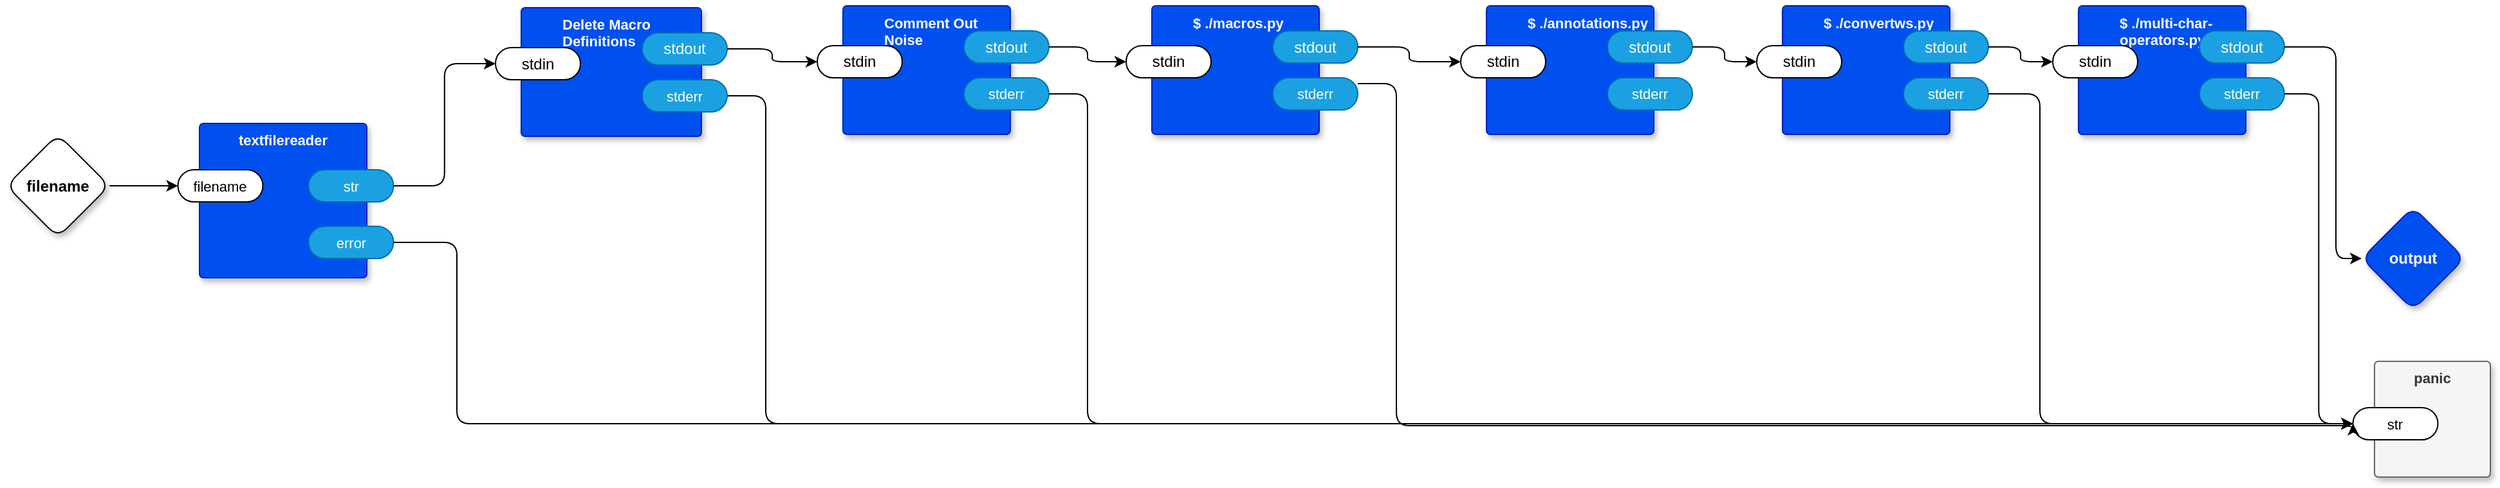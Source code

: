 <mxfile version="21.6.8" type="device" pages="4">
  <diagram id="JKiRzwpIw3zraFINHBog" name="main">
    <mxGraphModel dx="865" dy="561" grid="1" gridSize="10" guides="1" tooltips="1" connect="1" arrows="1" fold="1" page="1" pageScale="1" pageWidth="1100" pageHeight="850" math="0" shadow="0">
      <root>
        <mxCell id="0" />
        <mxCell id="1" parent="0" />
        <mxCell id="ABaYTsJAZbEAvV7Ggp3z-5" style="edgeStyle=orthogonalEdgeStyle;shape=connector;rounded=1;orthogonalLoop=1;jettySize=auto;html=1;entryX=0;entryY=0.5;entryDx=0;entryDy=0;entryPerimeter=0;labelBackgroundColor=default;strokeColor=default;fontFamily=Helvetica;fontSize=11;fontColor=default;endArrow=classic;" parent="1" source="hQF7NtFrzelggQrZhbvW-3" target="Gul_pPn51YBXzF6UtTv0-2" edge="1">
          <mxGeometry relative="1" as="geometry" />
        </mxCell>
        <mxCell id="hQF7NtFrzelggQrZhbvW-3" value="filename" style="rhombus;whiteSpace=wrap;html=1;rounded=1;fontStyle=1;glass=0;sketch=0;fontSize=12;points=[[0,0.5,0,0,0],[0.5,0,0,0,0],[0.5,1,0,0,0],[1,0.5,0,0,0]];shadow=1;" parent="1" vertex="1">
          <mxGeometry x="40" y="183.5" width="80" height="80" as="geometry" />
        </mxCell>
        <mxCell id="hQF7NtFrzelggQrZhbvW-4" value="output" style="rhombus;whiteSpace=wrap;html=1;rounded=1;fillColor=#0050ef;fontColor=#ffffff;strokeColor=#001DBC;fontStyle=1;glass=0;sketch=0;fontSize=12;points=[[0,0.5,0,0,0],[0.5,0,0,0,0],[0.5,1,0,0,0],[1,0.5,0,0,0]];shadow=1;" parent="1" vertex="1">
          <mxGeometry x="1870" y="240" width="80" height="80" as="geometry" />
        </mxCell>
        <mxCell id="Gul_pPn51YBXzF6UtTv0-1" value="textfilereader" style="rounded=1;whiteSpace=wrap;html=1;sketch=0;container=1;recursiveResize=0;verticalAlign=top;arcSize=6;fontStyle=1;autosize=0;points=[];absoluteArcSize=1;shadow=1;strokeColor=#001DBC;fillColor=#0050ef;fontColor=#ffffff;fontFamily=Helvetica;fontSize=11;" parent="1" vertex="1">
          <mxGeometry x="190" y="175" width="130" height="120" as="geometry">
            <mxRectangle x="-98" y="-1230" width="99" height="26" as="alternateBounds" />
          </mxGeometry>
        </mxCell>
        <mxCell id="Gul_pPn51YBXzF6UtTv0-2" value="filename" style="rounded=1;whiteSpace=wrap;html=1;sketch=0;points=[[0,0.5,0,0,0],[1,0.5,0,0,0]];arcSize=50;fontFamily=Helvetica;fontSize=11;fontColor=default;" parent="Gul_pPn51YBXzF6UtTv0-1" vertex="1">
          <mxGeometry x="-16.75" y="36" width="66" height="25" as="geometry" />
        </mxCell>
        <mxCell id="Gul_pPn51YBXzF6UtTv0-3" value="str" style="rounded=1;whiteSpace=wrap;html=1;sketch=0;points=[[0,0.5,0,0,0],[1,0.5,0,0,0]];fillColor=#1ba1e2;fontColor=#ffffff;strokeColor=#006EAF;arcSize=50;fontFamily=Helvetica;fontSize=11;" parent="Gul_pPn51YBXzF6UtTv0-1" vertex="1">
          <mxGeometry x="84.75" y="36" width="66" height="25" as="geometry" />
        </mxCell>
        <mxCell id="Gul_pPn51YBXzF6UtTv0-4" value="error" style="rounded=1;whiteSpace=wrap;html=1;sketch=0;points=[[0,0.5,0,0,0],[1,0.5,0,0,0]];fillColor=#1ba1e2;fontColor=#ffffff;strokeColor=#006EAF;arcSize=50;fontFamily=Helvetica;fontSize=11;" parent="Gul_pPn51YBXzF6UtTv0-1" vertex="1">
          <mxGeometry x="84.75" y="80" width="66" height="25" as="geometry" />
        </mxCell>
        <mxCell id="ABaYTsJAZbEAvV7Ggp3z-1" value="panic" style="rounded=1;whiteSpace=wrap;html=1;sketch=0;container=1;recursiveResize=0;verticalAlign=top;arcSize=6;fontStyle=1;autosize=0;points=[];absoluteArcSize=1;shadow=1;strokeColor=#666666;fillColor=#f5f5f5;fontFamily=Helvetica;fontSize=11;fontColor=#333333;" parent="1" vertex="1">
          <mxGeometry x="1880" y="360" width="90" height="90" as="geometry">
            <mxRectangle x="-98" y="-1230" width="99" height="26" as="alternateBounds" />
          </mxGeometry>
        </mxCell>
        <mxCell id="ABaYTsJAZbEAvV7Ggp3z-2" value="str" style="rounded=1;whiteSpace=wrap;html=1;sketch=0;points=[[0,0.5,0,0,0],[1,0.5,0,0,0]];arcSize=50;fontFamily=Helvetica;fontSize=11;fontColor=default;" parent="ABaYTsJAZbEAvV7Ggp3z-1" vertex="1">
          <mxGeometry x="-16.75" y="36" width="66" height="25" as="geometry" />
        </mxCell>
        <mxCell id="ABaYTsJAZbEAvV7Ggp3z-3" style="edgeStyle=orthogonalEdgeStyle;rounded=1;orthogonalLoop=1;jettySize=auto;html=1;entryX=0;entryY=0.5;entryDx=0;entryDy=0;entryPerimeter=0;" parent="1" source="Gul_pPn51YBXzF6UtTv0-4" target="ABaYTsJAZbEAvV7Ggp3z-2" edge="1">
          <mxGeometry relative="1" as="geometry">
            <Array as="points">
              <mxPoint x="390" y="268" />
              <mxPoint x="390" y="409" />
            </Array>
          </mxGeometry>
        </mxCell>
        <mxCell id="ABaYTsJAZbEAvV7Ggp3z-9" style="edgeStyle=orthogonalEdgeStyle;shape=connector;rounded=1;orthogonalLoop=1;jettySize=auto;html=1;exitX=1;exitY=0.5;exitDx=0;exitDy=0;exitPerimeter=0;entryX=0;entryY=0.5;entryDx=0;entryDy=0;entryPerimeter=0;labelBackgroundColor=default;strokeColor=default;fontFamily=Helvetica;fontSize=11;fontColor=default;endArrow=classic;" parent="1" source="Gul_pPn51YBXzF6UtTv0-3" target="ABaYTsJAZbEAvV7Ggp3z-7" edge="1">
          <mxGeometry relative="1" as="geometry" />
        </mxCell>
        <mxCell id="u3qNOz0JLrBABmF60pup-2" style="edgeStyle=orthogonalEdgeStyle;shape=connector;rounded=1;orthogonalLoop=1;jettySize=auto;html=1;exitX=1;exitY=0.5;exitDx=0;exitDy=0;exitPerimeter=0;entryX=0;entryY=0.5;entryDx=0;entryDy=0;entryPerimeter=0;labelBackgroundColor=default;strokeColor=default;fontFamily=Helvetica;fontSize=11;fontColor=default;endArrow=classic;" parent="1" source="u3qNOz0JLrBABmF60pup-1" target="ABaYTsJAZbEAvV7Ggp3z-2" edge="1">
          <mxGeometry relative="1" as="geometry">
            <Array as="points">
              <mxPoint x="630" y="154" />
              <mxPoint x="630" y="409" />
            </Array>
          </mxGeometry>
        </mxCell>
        <mxCell id="u3qNOz0JLrBABmF60pup-3" value="&lt;div&gt;Delete Macro Definitions&lt;/div&gt;" style="rounded=1;sketch=0;container=1;recursiveResize=0;verticalAlign=top;arcSize=6;fontStyle=1;autosize=0;points=[];absoluteArcSize=1;shadow=1;strokeColor=#001DBC;fillColor=#0050ef;fontColor=#ffffff;fontFamily=Helvetica;fontSize=11;html=1;whiteSpace=wrap;align=left;spacingLeft=30;" parent="1" vertex="1">
          <mxGeometry x="440" y="85" width="140" height="100" as="geometry">
            <mxRectangle x="-98" y="-1230" width="99" height="26" as="alternateBounds" />
          </mxGeometry>
        </mxCell>
        <mxCell id="ABaYTsJAZbEAvV7Ggp3z-7" value="stdin" style="rounded=1;whiteSpace=wrap;html=1;sketch=0;points=[[0,0.5,0,0,0],[1,0.5,0,0,0]];arcSize=50;" parent="u3qNOz0JLrBABmF60pup-3" vertex="1">
          <mxGeometry x="-20" y="31" width="66" height="25" as="geometry" />
        </mxCell>
        <mxCell id="u3qNOz0JLrBABmF60pup-1" value="stderr" style="rounded=1;whiteSpace=wrap;html=1;sketch=0;points=[[0,0.5,0,0,0],[1,0.5,0,0,0]];fillColor=#1ba1e2;fontColor=#ffffff;strokeColor=#006EAF;arcSize=50;fontFamily=Helvetica;fontSize=11;" parent="u3qNOz0JLrBABmF60pup-3" vertex="1">
          <mxGeometry x="94" y="56" width="66" height="25" as="geometry" />
        </mxCell>
        <mxCell id="ABaYTsJAZbEAvV7Ggp3z-8" value="stdout" style="rounded=1;whiteSpace=wrap;html=1;sketch=0;points=[[0,0.5,0,0,0],[1,0.5,0,0,0]];fillColor=#1ba1e2;fontColor=#ffffff;strokeColor=#006EAF;arcSize=50;" parent="u3qNOz0JLrBABmF60pup-3" vertex="1">
          <mxGeometry x="94" y="19.5" width="66" height="25" as="geometry" />
        </mxCell>
        <mxCell id="VCpuPJWFejrrbG-7jdkY-1" value="&lt;div&gt;Comment Out Noise&lt;/div&gt;" style="rounded=1;sketch=0;container=1;recursiveResize=0;verticalAlign=top;arcSize=6;fontStyle=1;autosize=0;points=[];absoluteArcSize=1;shadow=1;strokeColor=#001DBC;fillColor=#0050ef;fontColor=#ffffff;fontFamily=Helvetica;fontSize=11;html=1;whiteSpace=wrap;align=left;spacingLeft=30;" vertex="1" parent="1">
          <mxGeometry x="690" y="83.5" width="130" height="100" as="geometry">
            <mxRectangle x="-98" y="-1230" width="99" height="26" as="alternateBounds" />
          </mxGeometry>
        </mxCell>
        <mxCell id="VCpuPJWFejrrbG-7jdkY-2" value="stdin" style="rounded=1;whiteSpace=wrap;html=1;sketch=0;points=[[0,0.5,0,0,0],[1,0.5,0,0,0]];arcSize=50;" vertex="1" parent="VCpuPJWFejrrbG-7jdkY-1">
          <mxGeometry x="-20" y="31" width="66" height="25" as="geometry" />
        </mxCell>
        <mxCell id="VCpuPJWFejrrbG-7jdkY-3" value="stderr" style="rounded=1;whiteSpace=wrap;html=1;sketch=0;points=[[0,0.5,0,0,0],[1,0.5,0,0,0]];fillColor=#1ba1e2;fontColor=#ffffff;strokeColor=#006EAF;arcSize=50;fontFamily=Helvetica;fontSize=11;" vertex="1" parent="VCpuPJWFejrrbG-7jdkY-1">
          <mxGeometry x="94" y="56" width="66" height="25" as="geometry" />
        </mxCell>
        <mxCell id="VCpuPJWFejrrbG-7jdkY-4" value="stdout" style="rounded=1;whiteSpace=wrap;html=1;sketch=0;points=[[0,0.5,0,0,0],[1,0.5,0,0,0]];fillColor=#1ba1e2;fontColor=#ffffff;strokeColor=#006EAF;arcSize=50;" vertex="1" parent="VCpuPJWFejrrbG-7jdkY-1">
          <mxGeometry x="94" y="19.5" width="66" height="25" as="geometry" />
        </mxCell>
        <mxCell id="VCpuPJWFejrrbG-7jdkY-5" style="edgeStyle=orthogonalEdgeStyle;shape=connector;rounded=1;orthogonalLoop=1;jettySize=auto;html=1;exitX=1;exitY=0.5;exitDx=0;exitDy=0;exitPerimeter=0;entryX=0;entryY=0.5;entryDx=0;entryDy=0;entryPerimeter=0;labelBackgroundColor=default;strokeColor=default;fontFamily=Helvetica;fontSize=11;fontColor=default;endArrow=classic;" edge="1" parent="1" source="ABaYTsJAZbEAvV7Ggp3z-8" target="VCpuPJWFejrrbG-7jdkY-2">
          <mxGeometry relative="1" as="geometry" />
        </mxCell>
        <mxCell id="VCpuPJWFejrrbG-7jdkY-7" style="edgeStyle=orthogonalEdgeStyle;shape=connector;rounded=1;orthogonalLoop=1;jettySize=auto;html=1;exitX=1;exitY=0.5;exitDx=0;exitDy=0;exitPerimeter=0;entryX=0;entryY=0.5;entryDx=0;entryDy=0;entryPerimeter=0;labelBackgroundColor=default;strokeColor=default;fontFamily=Helvetica;fontSize=11;fontColor=default;endArrow=classic;" edge="1" parent="1" source="VCpuPJWFejrrbG-7jdkY-3" target="ABaYTsJAZbEAvV7Ggp3z-2">
          <mxGeometry relative="1" as="geometry">
            <Array as="points">
              <mxPoint x="880" y="152" />
              <mxPoint x="880" y="409" />
            </Array>
          </mxGeometry>
        </mxCell>
        <mxCell id="xLX7eQguBZ5Upq3bny0i-1" value="&lt;div&gt;$ ./macros.py&lt;/div&gt;" style="rounded=1;sketch=0;container=1;recursiveResize=0;verticalAlign=top;arcSize=6;fontStyle=1;autosize=0;points=[];absoluteArcSize=1;shadow=1;strokeColor=#001DBC;fillColor=#0050ef;fontColor=#ffffff;fontFamily=Helvetica;fontSize=11;html=1;whiteSpace=wrap;align=left;spacingLeft=30;" vertex="1" parent="1">
          <mxGeometry x="930" y="83.5" width="130" height="100" as="geometry">
            <mxRectangle x="-98" y="-1230" width="99" height="26" as="alternateBounds" />
          </mxGeometry>
        </mxCell>
        <mxCell id="xLX7eQguBZ5Upq3bny0i-2" value="stdin" style="rounded=1;whiteSpace=wrap;html=1;sketch=0;points=[[0,0.5,0,0,0],[1,0.5,0,0,0]];arcSize=50;" vertex="1" parent="xLX7eQguBZ5Upq3bny0i-1">
          <mxGeometry x="-20" y="31" width="66" height="25" as="geometry" />
        </mxCell>
        <mxCell id="xLX7eQguBZ5Upq3bny0i-3" value="stderr" style="rounded=1;whiteSpace=wrap;html=1;sketch=0;points=[[0,0.5,0,0,0],[1,0.5,0,0,0]];fillColor=#1ba1e2;fontColor=#ffffff;strokeColor=#006EAF;arcSize=50;fontFamily=Helvetica;fontSize=11;" vertex="1" parent="xLX7eQguBZ5Upq3bny0i-1">
          <mxGeometry x="94" y="56" width="66" height="25" as="geometry" />
        </mxCell>
        <mxCell id="xLX7eQguBZ5Upq3bny0i-4" value="stdout" style="rounded=1;whiteSpace=wrap;html=1;sketch=0;points=[[0,0.5,0,0,0],[1,0.5,0,0,0]];fillColor=#1ba1e2;fontColor=#ffffff;strokeColor=#006EAF;arcSize=50;" vertex="1" parent="xLX7eQguBZ5Upq3bny0i-1">
          <mxGeometry x="94" y="19.5" width="66" height="25" as="geometry" />
        </mxCell>
        <mxCell id="xLX7eQguBZ5Upq3bny0i-5" style="edgeStyle=orthogonalEdgeStyle;shape=connector;rounded=1;orthogonalLoop=1;jettySize=auto;html=1;exitX=1;exitY=0.5;exitDx=0;exitDy=0;exitPerimeter=0;labelBackgroundColor=default;strokeColor=default;fontFamily=Helvetica;fontSize=11;fontColor=default;endArrow=classic;" edge="1" parent="1" source="VCpuPJWFejrrbG-7jdkY-4" target="xLX7eQguBZ5Upq3bny0i-2">
          <mxGeometry relative="1" as="geometry" />
        </mxCell>
        <mxCell id="xLX7eQguBZ5Upq3bny0i-6" style="edgeStyle=orthogonalEdgeStyle;shape=connector;rounded=1;orthogonalLoop=1;jettySize=auto;html=1;entryX=0;entryY=0.5;entryDx=0;entryDy=0;entryPerimeter=0;labelBackgroundColor=default;strokeColor=default;fontFamily=Helvetica;fontSize=11;fontColor=default;endArrow=classic;" edge="1" parent="1" source="xLX7eQguBZ5Upq3bny0i-3" target="ABaYTsJAZbEAvV7Ggp3z-2">
          <mxGeometry relative="1" as="geometry">
            <Array as="points">
              <mxPoint x="1120" y="144" />
              <mxPoint x="1120" y="410" />
              <mxPoint x="1863" y="410" />
            </Array>
          </mxGeometry>
        </mxCell>
        <mxCell id="xLX7eQguBZ5Upq3bny0i-8" value="&lt;div&gt;$ ./annotations.py&lt;/div&gt;" style="rounded=1;sketch=0;container=1;recursiveResize=0;verticalAlign=top;arcSize=6;fontStyle=1;autosize=0;points=[];absoluteArcSize=1;shadow=1;strokeColor=#001DBC;fillColor=#0050ef;fontColor=#ffffff;fontFamily=Helvetica;fontSize=11;html=1;whiteSpace=wrap;align=left;spacingLeft=30;" vertex="1" parent="1">
          <mxGeometry x="1190" y="83.5" width="130" height="100" as="geometry">
            <mxRectangle x="-98" y="-1230" width="99" height="26" as="alternateBounds" />
          </mxGeometry>
        </mxCell>
        <mxCell id="xLX7eQguBZ5Upq3bny0i-9" value="stdin" style="rounded=1;whiteSpace=wrap;html=1;sketch=0;points=[[0,0.5,0,0,0],[1,0.5,0,0,0]];arcSize=50;" vertex="1" parent="xLX7eQguBZ5Upq3bny0i-8">
          <mxGeometry x="-20" y="31" width="66" height="25" as="geometry" />
        </mxCell>
        <mxCell id="xLX7eQguBZ5Upq3bny0i-10" value="stderr" style="rounded=1;whiteSpace=wrap;html=1;sketch=0;points=[[0,0.5,0,0,0],[1,0.5,0,0,0]];fillColor=#1ba1e2;fontColor=#ffffff;strokeColor=#006EAF;arcSize=50;fontFamily=Helvetica;fontSize=11;" vertex="1" parent="xLX7eQguBZ5Upq3bny0i-8">
          <mxGeometry x="94" y="56" width="66" height="25" as="geometry" />
        </mxCell>
        <mxCell id="xLX7eQguBZ5Upq3bny0i-11" value="stdout" style="rounded=1;whiteSpace=wrap;html=1;sketch=0;points=[[0,0.5,0,0,0],[1,0.5,0,0,0]];fillColor=#1ba1e2;fontColor=#ffffff;strokeColor=#006EAF;arcSize=50;" vertex="1" parent="xLX7eQguBZ5Upq3bny0i-8">
          <mxGeometry x="94" y="19.5" width="66" height="25" as="geometry" />
        </mxCell>
        <mxCell id="xLX7eQguBZ5Upq3bny0i-12" value="&lt;div&gt;$ ./convertws.py&lt;/div&gt;" style="rounded=1;sketch=0;container=1;recursiveResize=0;verticalAlign=top;arcSize=6;fontStyle=1;autosize=0;points=[];absoluteArcSize=1;shadow=1;strokeColor=#001DBC;fillColor=#0050ef;fontColor=#ffffff;fontFamily=Helvetica;fontSize=11;html=1;whiteSpace=wrap;align=left;spacingLeft=30;" vertex="1" parent="1">
          <mxGeometry x="1420" y="83.5" width="130" height="100" as="geometry">
            <mxRectangle x="-98" y="-1230" width="99" height="26" as="alternateBounds" />
          </mxGeometry>
        </mxCell>
        <mxCell id="xLX7eQguBZ5Upq3bny0i-13" value="stdin" style="rounded=1;whiteSpace=wrap;html=1;sketch=0;points=[[0,0.5,0,0,0],[1,0.5,0,0,0]];arcSize=50;" vertex="1" parent="xLX7eQguBZ5Upq3bny0i-12">
          <mxGeometry x="-20" y="31" width="66" height="25" as="geometry" />
        </mxCell>
        <mxCell id="xLX7eQguBZ5Upq3bny0i-14" value="stderr" style="rounded=1;whiteSpace=wrap;html=1;sketch=0;points=[[0,0.5,0,0,0],[1,0.5,0,0,0]];fillColor=#1ba1e2;fontColor=#ffffff;strokeColor=#006EAF;arcSize=50;fontFamily=Helvetica;fontSize=11;" vertex="1" parent="xLX7eQguBZ5Upq3bny0i-12">
          <mxGeometry x="94" y="56" width="66" height="25" as="geometry" />
        </mxCell>
        <mxCell id="xLX7eQguBZ5Upq3bny0i-15" value="stdout" style="rounded=1;whiteSpace=wrap;html=1;sketch=0;points=[[0,0.5,0,0,0],[1,0.5,0,0,0]];fillColor=#1ba1e2;fontColor=#ffffff;strokeColor=#006EAF;arcSize=50;" vertex="1" parent="xLX7eQguBZ5Upq3bny0i-12">
          <mxGeometry x="94" y="19.5" width="66" height="25" as="geometry" />
        </mxCell>
        <mxCell id="xLX7eQguBZ5Upq3bny0i-16" value="&lt;div&gt;$ ./multi-char-operators.py&lt;/div&gt;" style="rounded=1;sketch=0;container=1;recursiveResize=0;verticalAlign=top;arcSize=6;fontStyle=1;autosize=0;points=[];absoluteArcSize=1;shadow=1;strokeColor=#001DBC;fillColor=#0050ef;fontColor=#ffffff;fontFamily=Helvetica;fontSize=11;html=1;whiteSpace=wrap;align=left;spacingLeft=30;" vertex="1" parent="1">
          <mxGeometry x="1650" y="83.5" width="130" height="100" as="geometry">
            <mxRectangle x="-98" y="-1230" width="99" height="26" as="alternateBounds" />
          </mxGeometry>
        </mxCell>
        <mxCell id="xLX7eQguBZ5Upq3bny0i-17" value="stdin" style="rounded=1;whiteSpace=wrap;html=1;sketch=0;points=[[0,0.5,0,0,0],[1,0.5,0,0,0]];arcSize=50;" vertex="1" parent="xLX7eQguBZ5Upq3bny0i-16">
          <mxGeometry x="-20" y="31" width="66" height="25" as="geometry" />
        </mxCell>
        <mxCell id="xLX7eQguBZ5Upq3bny0i-18" value="stderr" style="rounded=1;whiteSpace=wrap;html=1;sketch=0;points=[[0,0.5,0,0,0],[1,0.5,0,0,0]];fillColor=#1ba1e2;fontColor=#ffffff;strokeColor=#006EAF;arcSize=50;fontFamily=Helvetica;fontSize=11;" vertex="1" parent="xLX7eQguBZ5Upq3bny0i-16">
          <mxGeometry x="94" y="56" width="66" height="25" as="geometry" />
        </mxCell>
        <mxCell id="xLX7eQguBZ5Upq3bny0i-19" value="stdout" style="rounded=1;whiteSpace=wrap;html=1;sketch=0;points=[[0,0.5,0,0,0],[1,0.5,0,0,0]];fillColor=#1ba1e2;fontColor=#ffffff;strokeColor=#006EAF;arcSize=50;" vertex="1" parent="xLX7eQguBZ5Upq3bny0i-16">
          <mxGeometry x="94" y="19.5" width="66" height="25" as="geometry" />
        </mxCell>
        <mxCell id="xLX7eQguBZ5Upq3bny0i-20" style="edgeStyle=orthogonalEdgeStyle;shape=connector;rounded=1;orthogonalLoop=1;jettySize=auto;html=1;exitX=1;exitY=0.5;exitDx=0;exitDy=0;exitPerimeter=0;entryX=0;entryY=0.5;entryDx=0;entryDy=0;entryPerimeter=0;labelBackgroundColor=default;strokeColor=default;fontFamily=Helvetica;fontSize=11;fontColor=default;endArrow=classic;" edge="1" parent="1" source="xLX7eQguBZ5Upq3bny0i-15" target="xLX7eQguBZ5Upq3bny0i-17">
          <mxGeometry relative="1" as="geometry" />
        </mxCell>
        <mxCell id="xLX7eQguBZ5Upq3bny0i-21" style="edgeStyle=orthogonalEdgeStyle;shape=connector;rounded=1;orthogonalLoop=1;jettySize=auto;html=1;exitX=1;exitY=0.5;exitDx=0;exitDy=0;exitPerimeter=0;entryX=0;entryY=0.5;entryDx=0;entryDy=0;entryPerimeter=0;labelBackgroundColor=default;strokeColor=default;fontFamily=Helvetica;fontSize=11;fontColor=default;endArrow=classic;" edge="1" parent="1" source="xLX7eQguBZ5Upq3bny0i-11" target="xLX7eQguBZ5Upq3bny0i-13">
          <mxGeometry relative="1" as="geometry" />
        </mxCell>
        <mxCell id="xLX7eQguBZ5Upq3bny0i-22" style="edgeStyle=orthogonalEdgeStyle;shape=connector;rounded=1;orthogonalLoop=1;jettySize=auto;html=1;exitX=1;exitY=0.5;exitDx=0;exitDy=0;exitPerimeter=0;entryX=0;entryY=0.5;entryDx=0;entryDy=0;entryPerimeter=0;labelBackgroundColor=default;strokeColor=default;fontFamily=Helvetica;fontSize=11;fontColor=default;endArrow=classic;" edge="1" parent="1" source="xLX7eQguBZ5Upq3bny0i-19" target="hQF7NtFrzelggQrZhbvW-4">
          <mxGeometry relative="1" as="geometry">
            <Array as="points">
              <mxPoint x="1850" y="116" />
              <mxPoint x="1850" y="280" />
            </Array>
          </mxGeometry>
        </mxCell>
        <mxCell id="xLX7eQguBZ5Upq3bny0i-23" style="edgeStyle=orthogonalEdgeStyle;shape=connector;rounded=1;orthogonalLoop=1;jettySize=auto;html=1;entryX=0;entryY=0.5;entryDx=0;entryDy=0;entryPerimeter=0;labelBackgroundColor=default;strokeColor=default;fontFamily=Helvetica;fontSize=11;fontColor=default;endArrow=classic;" edge="1" parent="1" source="xLX7eQguBZ5Upq3bny0i-4" target="xLX7eQguBZ5Upq3bny0i-9">
          <mxGeometry relative="1" as="geometry" />
        </mxCell>
        <mxCell id="xLX7eQguBZ5Upq3bny0i-24" style="edgeStyle=orthogonalEdgeStyle;shape=connector;rounded=1;orthogonalLoop=1;jettySize=auto;html=1;exitX=1;exitY=0.5;exitDx=0;exitDy=0;exitPerimeter=0;entryX=0;entryY=0.5;entryDx=0;entryDy=0;entryPerimeter=0;labelBackgroundColor=default;strokeColor=default;fontFamily=Helvetica;fontSize=11;fontColor=default;endArrow=classic;" edge="1" parent="1" source="xLX7eQguBZ5Upq3bny0i-14" target="ABaYTsJAZbEAvV7Ggp3z-2">
          <mxGeometry relative="1" as="geometry">
            <Array as="points">
              <mxPoint x="1620" y="152" />
              <mxPoint x="1620" y="409" />
            </Array>
          </mxGeometry>
        </mxCell>
        <mxCell id="xLX7eQguBZ5Upq3bny0i-26" style="edgeStyle=orthogonalEdgeStyle;shape=connector;rounded=1;orthogonalLoop=1;jettySize=auto;html=1;exitX=1;exitY=0.5;exitDx=0;exitDy=0;exitPerimeter=0;entryX=0;entryY=0.5;entryDx=0;entryDy=0;entryPerimeter=0;labelBackgroundColor=default;strokeColor=default;fontFamily=Helvetica;fontSize=11;fontColor=default;endArrow=classic;" edge="1" parent="1" source="xLX7eQguBZ5Upq3bny0i-18" target="ABaYTsJAZbEAvV7Ggp3z-2">
          <mxGeometry relative="1" as="geometry" />
        </mxCell>
      </root>
    </mxGraphModel>
  </diagram>
  <diagram id="cZZ443bQ9mZaEr_FJnvC" name="textfilereader">
    <mxGraphModel dx="1883" dy="561" grid="1" gridSize="10" guides="1" tooltips="1" connect="1" arrows="1" fold="1" page="1" pageScale="1" pageWidth="1100" pageHeight="850" math="0" shadow="0">
      <root>
        <mxCell id="0" />
        <mxCell id="1" parent="0" />
        <mxCell id="_DwD8Pvb7u_NGquOlMRM-1" value="Read Text From FD" style="rounded=1;whiteSpace=wrap;html=1;sketch=0;container=1;recursiveResize=0;verticalAlign=top;arcSize=6;fontStyle=1;autosize=0;points=[];absoluteArcSize=1;shadow=1;strokeColor=#001DBC;fillColor=#0050ef;fontColor=#ffffff;fontFamily=Helvetica;fontSize=11;" parent="1" vertex="1">
          <mxGeometry x="370" y="153" width="130" height="117" as="geometry">
            <mxRectangle x="-98" y="-1230" width="99" height="26" as="alternateBounds" />
          </mxGeometry>
        </mxCell>
        <mxCell id="_DwD8Pvb7u_NGquOlMRM-2" value="fd" style="rounded=1;whiteSpace=wrap;html=1;sketch=0;points=[[0,0.5,0,0,0],[1,0.5,0,0,0]];arcSize=50;fontFamily=Helvetica;fontSize=11;fontColor=default;" parent="_DwD8Pvb7u_NGquOlMRM-1" vertex="1">
          <mxGeometry x="-16.75" y="36" width="66" height="25" as="geometry" />
        </mxCell>
        <mxCell id="_DwD8Pvb7u_NGquOlMRM-3" value="str" style="rounded=1;whiteSpace=wrap;html=1;sketch=0;points=[[0,0.5,0,0,0],[1,0.5,0,0,0]];fillColor=#1ba1e2;fontColor=#ffffff;strokeColor=#006EAF;arcSize=50;fontFamily=Helvetica;fontSize=11;" parent="_DwD8Pvb7u_NGquOlMRM-1" vertex="1">
          <mxGeometry x="84.75" y="36" width="66" height="25" as="geometry" />
        </mxCell>
        <mxCell id="Uk9tNtOir4AJttoB1tT3-3" value="error" style="rounded=1;whiteSpace=wrap;html=1;sketch=0;points=[[0,0.5,0,0,0],[1,0.5,0,0,0]];fillColor=#1ba1e2;fontColor=#ffffff;strokeColor=#006EAF;arcSize=50;fontFamily=Helvetica;fontSize=11;" parent="_DwD8Pvb7u_NGquOlMRM-1" vertex="1">
          <mxGeometry x="84.75" y="77" width="66" height="25" as="geometry" />
        </mxCell>
        <mxCell id="Q7mnjypjolfxHuQ4Fn7u-5" style="edgeStyle=orthogonalEdgeStyle;shape=connector;rounded=1;orthogonalLoop=1;jettySize=auto;html=1;entryX=0;entryY=0.5;entryDx=0;entryDy=0;entryPerimeter=0;labelBackgroundColor=default;strokeColor=default;fontFamily=Helvetica;fontSize=11;fontColor=default;endArrow=classic;" parent="1" source="_DwD8Pvb7u_NGquOlMRM-4" target="Q7mnjypjolfxHuQ4Fn7u-2" edge="1">
          <mxGeometry relative="1" as="geometry" />
        </mxCell>
        <mxCell id="_DwD8Pvb7u_NGquOlMRM-4" value="filename" style="rhombus;whiteSpace=wrap;html=1;rounded=1;fontStyle=1;glass=0;sketch=0;fontSize=12;points=[[0,0.5,0,0,0],[0.5,0,0,0,0],[0.5,1,0,0,0],[1,0.5,0,0,0]];shadow=1;fontFamily=Helvetica;fontColor=default;" parent="1" vertex="1">
          <mxGeometry x="-10" y="161.5" width="80" height="80" as="geometry" />
        </mxCell>
        <mxCell id="_DwD8Pvb7u_NGquOlMRM-5" value="str" style="rhombus;whiteSpace=wrap;html=1;rounded=1;fillColor=#0050ef;fontColor=#ffffff;strokeColor=#001DBC;fontStyle=1;glass=0;sketch=0;fontSize=12;points=[[0,0.5,0,0,0],[0.5,0,0,0,0],[0.5,1,0,0,0],[1,0.5,0,0,0]];shadow=1;fontFamily=Helvetica;" parent="1" vertex="1">
          <mxGeometry x="600" y="161.5" width="80" height="80" as="geometry" />
        </mxCell>
        <mxCell id="Uk9tNtOir4AJttoB1tT3-2" style="edgeStyle=orthogonalEdgeStyle;shape=connector;rounded=1;orthogonalLoop=1;jettySize=auto;html=1;exitX=1;exitY=0.5;exitDx=0;exitDy=0;exitPerimeter=0;labelBackgroundColor=default;strokeColor=default;fontFamily=Helvetica;fontSize=11;fontColor=default;endArrow=classic;" parent="1" source="_DwD8Pvb7u_NGquOlMRM-3" target="_DwD8Pvb7u_NGquOlMRM-5" edge="1">
          <mxGeometry relative="1" as="geometry" />
        </mxCell>
        <mxCell id="Uk9tNtOir4AJttoB1tT3-9" style="edgeStyle=orthogonalEdgeStyle;shape=connector;rounded=1;orthogonalLoop=1;jettySize=auto;html=1;exitX=1;exitY=0.5;exitDx=0;exitDy=0;exitPerimeter=0;entryX=0;entryY=0.5;entryDx=0;entryDy=0;entryPerimeter=0;labelBackgroundColor=default;strokeColor=default;fontFamily=Helvetica;fontSize=11;fontColor=default;endArrow=classic;" parent="1" source="Uk9tNtOir4AJttoB1tT3-3" target="fgkWMLVJ6PQbi83lySrl-1" edge="1">
          <mxGeometry relative="1" as="geometry">
            <mxPoint x="463.25" y="368.5" as="targetPoint" />
          </mxGeometry>
        </mxCell>
        <mxCell id="fgkWMLVJ6PQbi83lySrl-1" value="error" style="rhombus;whiteSpace=wrap;html=1;rounded=1;fillColor=#0050ef;fontColor=#ffffff;strokeColor=#001DBC;fontStyle=1;glass=0;sketch=0;fontSize=12;points=[[0,0.5,0,0,0],[0.5,0,0,0,0],[0.5,1,0,0,0],[1,0.5,0,0,0]];shadow=1;fontFamily=Helvetica;" parent="1" vertex="1">
          <mxGeometry x="600" y="280" width="80" height="80" as="geometry" />
        </mxCell>
        <mxCell id="Q7mnjypjolfxHuQ4Fn7u-1" value="Open Text File" style="rounded=1;whiteSpace=wrap;html=1;sketch=0;container=1;recursiveResize=0;verticalAlign=top;arcSize=6;fontStyle=1;autosize=0;points=[];absoluteArcSize=1;shadow=1;strokeColor=#001DBC;fillColor=#0050ef;fontColor=#ffffff;fontFamily=Helvetica;fontSize=11;" parent="1" vertex="1">
          <mxGeometry x="150" y="153" width="130" height="117" as="geometry">
            <mxRectangle x="-98" y="-1230" width="99" height="26" as="alternateBounds" />
          </mxGeometry>
        </mxCell>
        <mxCell id="Q7mnjypjolfxHuQ4Fn7u-2" value="filename" style="rounded=1;whiteSpace=wrap;html=1;sketch=0;points=[[0,0.5,0,0,0],[1,0.5,0,0,0]];arcSize=50;fontFamily=Helvetica;fontSize=11;fontColor=default;" parent="Q7mnjypjolfxHuQ4Fn7u-1" vertex="1">
          <mxGeometry x="-16.75" y="36" width="66" height="25" as="geometry" />
        </mxCell>
        <mxCell id="Q7mnjypjolfxHuQ4Fn7u-3" value="fd" style="rounded=1;whiteSpace=wrap;html=1;sketch=0;points=[[0,0.5,0,0,0],[1,0.5,0,0,0]];fillColor=#1ba1e2;fontColor=#ffffff;strokeColor=#006EAF;arcSize=50;fontFamily=Helvetica;fontSize=11;" parent="Q7mnjypjolfxHuQ4Fn7u-1" vertex="1">
          <mxGeometry x="84.75" y="36" width="66" height="25" as="geometry" />
        </mxCell>
        <mxCell id="Q7mnjypjolfxHuQ4Fn7u-4" value="error" style="rounded=1;whiteSpace=wrap;html=1;sketch=0;points=[[0,0.5,0,0,0],[1,0.5,0,0,0]];fillColor=#1ba1e2;fontColor=#ffffff;strokeColor=#006EAF;arcSize=50;fontFamily=Helvetica;fontSize=11;" parent="Q7mnjypjolfxHuQ4Fn7u-1" vertex="1">
          <mxGeometry x="84.75" y="77" width="66" height="25" as="geometry" />
        </mxCell>
        <mxCell id="Q7mnjypjolfxHuQ4Fn7u-6" style="edgeStyle=orthogonalEdgeStyle;shape=connector;rounded=1;orthogonalLoop=1;jettySize=auto;html=1;exitX=1;exitY=0.5;exitDx=0;exitDy=0;exitPerimeter=0;entryX=0;entryY=0.5;entryDx=0;entryDy=0;entryPerimeter=0;labelBackgroundColor=default;strokeColor=default;fontFamily=Helvetica;fontSize=11;fontColor=default;endArrow=classic;" parent="1" source="Q7mnjypjolfxHuQ4Fn7u-3" target="_DwD8Pvb7u_NGquOlMRM-2" edge="1">
          <mxGeometry relative="1" as="geometry" />
        </mxCell>
        <mxCell id="Q7mnjypjolfxHuQ4Fn7u-7" style="edgeStyle=orthogonalEdgeStyle;shape=connector;rounded=1;orthogonalLoop=1;jettySize=auto;html=1;exitX=1;exitY=0.5;exitDx=0;exitDy=0;exitPerimeter=0;entryX=0;entryY=0.5;entryDx=0;entryDy=0;entryPerimeter=0;labelBackgroundColor=default;strokeColor=default;fontFamily=Helvetica;fontSize=11;fontColor=default;endArrow=classic;" parent="1" source="Q7mnjypjolfxHuQ4Fn7u-4" target="fgkWMLVJ6PQbi83lySrl-1" edge="1">
          <mxGeometry relative="1" as="geometry">
            <Array as="points">
              <mxPoint x="340" y="243" />
              <mxPoint x="340" y="320" />
            </Array>
          </mxGeometry>
        </mxCell>
      </root>
    </mxGraphModel>
  </diagram>
  <diagram id="7DNM-eP9j6PZDW1tLhZQ" name="Delete Macro Definitions">
    <mxGraphModel dx="783" dy="561" grid="1" gridSize="10" guides="1" tooltips="1" connect="1" arrows="1" fold="1" page="1" pageScale="1" pageWidth="1100" pageHeight="850" math="0" shadow="0">
      <root>
        <mxCell id="0" />
        <mxCell id="1" parent="0" />
        <mxCell id="I6REY8XgrfC1Dy5Ot6Xa-1" value="&lt;div&gt;$ sed -E&lt;/div&gt;&lt;div&gt;&amp;nbsp; &amp;nbsp; -e &#39;/FIFO +\:\:/d&#39;&lt;/div&gt;&lt;div&gt;&amp;nbsp; &amp;nbsp; -e &#39;/fifo_push +\:\:/d&#39;&lt;/div&gt;&lt;div&gt;&amp;nbsp; &amp;nbsp; -e &#39;/fifo_pop +\:\:/d&#39;&lt;/div&gt;&lt;div&gt;&amp;nbsp; &amp;nbsp; -e &#39;/ENTER +\:\:/d&#39;&lt;/div&gt;&lt;div&gt;&amp;nbsp; &amp;nbsp; -e &#39;/EXIT +\:\:/d&#39;&lt;/div&gt;&lt;div&gt;&lt;br&gt;&lt;/div&gt;" style="rounded=1;sketch=0;container=1;recursiveResize=0;verticalAlign=top;arcSize=6;fontStyle=1;autosize=0;points=[];absoluteArcSize=1;shadow=1;strokeColor=#001DBC;fillColor=#0050ef;fontColor=#ffffff;fontFamily=Helvetica;fontSize=11;html=1;whiteSpace=wrap;align=left;spacingLeft=30;" vertex="1" parent="1">
          <mxGeometry x="200" y="120" width="210" height="100" as="geometry">
            <mxRectangle x="-98" y="-1230" width="99" height="26" as="alternateBounds" />
          </mxGeometry>
        </mxCell>
        <mxCell id="I6REY8XgrfC1Dy5Ot6Xa-2" value="stdin" style="rounded=1;whiteSpace=wrap;html=1;sketch=0;points=[[0,0.5,0,0,0],[1,0.5,0,0,0]];arcSize=50;" vertex="1" parent="I6REY8XgrfC1Dy5Ot6Xa-1">
          <mxGeometry x="-20" y="31" width="66" height="25" as="geometry" />
        </mxCell>
        <mxCell id="I6REY8XgrfC1Dy5Ot6Xa-3" value="stderr" style="rounded=1;whiteSpace=wrap;html=1;sketch=0;points=[[0,0.5,0,0,0],[1,0.5,0,0,0]];fillColor=#1ba1e2;fontColor=#ffffff;strokeColor=#006EAF;arcSize=50;fontFamily=Helvetica;fontSize=11;" vertex="1" parent="I6REY8XgrfC1Dy5Ot6Xa-1">
          <mxGeometry x="160" y="56" width="66" height="25" as="geometry" />
        </mxCell>
        <mxCell id="I6REY8XgrfC1Dy5Ot6Xa-4" value="stdout" style="rounded=1;whiteSpace=wrap;html=1;sketch=0;points=[[0,0.5,0,0,0],[1,0.5,0,0,0]];fillColor=#1ba1e2;fontColor=#ffffff;strokeColor=#006EAF;arcSize=50;" vertex="1" parent="I6REY8XgrfC1Dy5Ot6Xa-1">
          <mxGeometry x="160" y="20" width="66" height="25" as="geometry" />
        </mxCell>
        <mxCell id="I6REY8XgrfC1Dy5Ot6Xa-8" style="edgeStyle=orthogonalEdgeStyle;rounded=1;orthogonalLoop=1;jettySize=auto;html=1;entryX=0;entryY=0.5;entryDx=0;entryDy=0;entryPerimeter=0;" edge="1" parent="1" source="I6REY8XgrfC1Dy5Ot6Xa-5" target="I6REY8XgrfC1Dy5Ot6Xa-2">
          <mxGeometry relative="1" as="geometry" />
        </mxCell>
        <mxCell id="I6REY8XgrfC1Dy5Ot6Xa-5" value="stdin" style="rhombus;whiteSpace=wrap;html=1;rounded=1;fontStyle=1;glass=0;sketch=0;fontSize=12;points=[[0,0.5,0,0,0],[0.5,0,0,0,0],[0.5,1,0,0,0],[1,0.5,0,0,0]];shadow=1;" vertex="1" parent="1">
          <mxGeometry x="40" y="130" width="80" height="80" as="geometry" />
        </mxCell>
        <mxCell id="I6REY8XgrfC1Dy5Ot6Xa-6" value="stdout" style="rhombus;whiteSpace=wrap;html=1;rounded=1;fillColor=#0050ef;fontColor=#ffffff;strokeColor=#001DBC;fontStyle=1;glass=0;sketch=0;fontSize=12;points=[[0,0.5,0,0,0],[0.5,0,0,0,0],[0.5,1,0,0,0],[1,0.5,0,0,0]];shadow=1;" vertex="1" parent="1">
          <mxGeometry x="490" y="110" width="80" height="80" as="geometry" />
        </mxCell>
        <mxCell id="I6REY8XgrfC1Dy5Ot6Xa-7" value="stderr" style="rhombus;whiteSpace=wrap;html=1;rounded=1;fillColor=#0050ef;fontColor=#ffffff;strokeColor=#001DBC;fontStyle=1;glass=0;sketch=0;fontSize=12;points=[[0,0.5,0,0,0],[0.5,0,0,0,0],[0.5,1,0,0,0],[1,0.5,0,0,0]];shadow=1;" vertex="1" parent="1">
          <mxGeometry x="490" y="210" width="80" height="80" as="geometry" />
        </mxCell>
        <mxCell id="I6REY8XgrfC1Dy5Ot6Xa-12" style="edgeStyle=orthogonalEdgeStyle;shape=connector;rounded=1;orthogonalLoop=1;jettySize=auto;html=1;entryX=0;entryY=0.5;entryDx=0;entryDy=0;entryPerimeter=0;labelBackgroundColor=default;strokeColor=default;fontFamily=Helvetica;fontSize=11;fontColor=default;endArrow=classic;" edge="1" parent="1" source="I6REY8XgrfC1Dy5Ot6Xa-3" target="I6REY8XgrfC1Dy5Ot6Xa-7">
          <mxGeometry relative="1" as="geometry">
            <Array as="points">
              <mxPoint x="458" y="189" />
              <mxPoint x="458" y="250" />
            </Array>
          </mxGeometry>
        </mxCell>
        <mxCell id="I6REY8XgrfC1Dy5Ot6Xa-13" style="edgeStyle=orthogonalEdgeStyle;shape=connector;rounded=1;orthogonalLoop=1;jettySize=auto;html=1;exitX=1;exitY=0.5;exitDx=0;exitDy=0;exitPerimeter=0;entryX=0;entryY=0.5;entryDx=0;entryDy=0;entryPerimeter=0;labelBackgroundColor=default;strokeColor=default;fontFamily=Helvetica;fontSize=11;fontColor=default;endArrow=classic;" edge="1" parent="1" source="I6REY8XgrfC1Dy5Ot6Xa-4" target="I6REY8XgrfC1Dy5Ot6Xa-6">
          <mxGeometry relative="1" as="geometry" />
        </mxCell>
      </root>
    </mxGraphModel>
  </diagram>
  <diagram name="Comment Out Noise" id="ZL7gYHnSIY0B_cSu30ur">
    <mxGraphModel dx="783" dy="561" grid="1" gridSize="10" guides="1" tooltips="1" connect="1" arrows="1" fold="1" page="1" pageScale="1" pageWidth="1100" pageHeight="850" math="0" shadow="0">
      <root>
        <mxCell id="7Kt9DVhAJ9BCz7PAiOnh-0" />
        <mxCell id="7Kt9DVhAJ9BCz7PAiOnh-1" parent="7Kt9DVhAJ9BCz7PAiOnh-0" />
        <mxCell id="7Kt9DVhAJ9BCz7PAiOnh-2" value="&lt;div&gt;&lt;div&gt;$ sed -E&lt;/div&gt;&lt;div&gt;&amp;nbsp; &amp;nbsp; -e &#39;s/package /\/\/ package /&#39;&lt;/div&gt;&lt;div&gt;&amp;nbsp; &amp;nbsp; -e &#39;s/import /\/\/ import /&#39;&lt;/div&gt;&lt;/div&gt;&lt;div&gt;&lt;br&gt;&lt;/div&gt;" style="rounded=1;sketch=0;container=1;recursiveResize=0;verticalAlign=top;arcSize=6;fontStyle=1;autosize=0;points=[];absoluteArcSize=1;shadow=1;strokeColor=#001DBC;fillColor=#0050ef;fontColor=#ffffff;fontFamily=Helvetica;fontSize=11;html=1;whiteSpace=wrap;align=left;spacingLeft=30;" vertex="1" parent="7Kt9DVhAJ9BCz7PAiOnh-1">
          <mxGeometry x="200" y="120" width="210" height="140" as="geometry">
            <mxRectangle x="-98" y="-1230" width="99" height="26" as="alternateBounds" />
          </mxGeometry>
        </mxCell>
        <mxCell id="7Kt9DVhAJ9BCz7PAiOnh-3" value="stdin" style="rounded=1;whiteSpace=wrap;html=1;sketch=0;points=[[0,0.5,0,0,0],[1,0.5,0,0,0]];arcSize=50;" vertex="1" parent="7Kt9DVhAJ9BCz7PAiOnh-2">
          <mxGeometry x="-20" y="57.5" width="66" height="25" as="geometry" />
        </mxCell>
        <mxCell id="7Kt9DVhAJ9BCz7PAiOnh-4" value="stderr" style="rounded=1;whiteSpace=wrap;html=1;sketch=0;points=[[0,0.5,0,0,0],[1,0.5,0,0,0]];fillColor=#1ba1e2;fontColor=#ffffff;strokeColor=#006EAF;arcSize=50;fontFamily=Helvetica;fontSize=11;" vertex="1" parent="7Kt9DVhAJ9BCz7PAiOnh-2">
          <mxGeometry x="160" y="100" width="66" height="25" as="geometry" />
        </mxCell>
        <mxCell id="7Kt9DVhAJ9BCz7PAiOnh-5" value="stdout" style="rounded=1;whiteSpace=wrap;html=1;sketch=0;points=[[0,0.5,0,0,0],[1,0.5,0,0,0]];fillColor=#1ba1e2;fontColor=#ffffff;strokeColor=#006EAF;arcSize=50;" vertex="1" parent="7Kt9DVhAJ9BCz7PAiOnh-2">
          <mxGeometry x="160" y="56" width="66" height="25" as="geometry" />
        </mxCell>
        <mxCell id="7Kt9DVhAJ9BCz7PAiOnh-6" style="edgeStyle=orthogonalEdgeStyle;rounded=1;orthogonalLoop=1;jettySize=auto;html=1;entryX=0;entryY=0.5;entryDx=0;entryDy=0;entryPerimeter=0;" edge="1" parent="7Kt9DVhAJ9BCz7PAiOnh-1" source="7Kt9DVhAJ9BCz7PAiOnh-7" target="7Kt9DVhAJ9BCz7PAiOnh-3">
          <mxGeometry relative="1" as="geometry" />
        </mxCell>
        <mxCell id="7Kt9DVhAJ9BCz7PAiOnh-7" value="stdin" style="rhombus;whiteSpace=wrap;html=1;rounded=1;fontStyle=1;glass=0;sketch=0;fontSize=12;points=[[0,0.5,0,0,0],[0.5,0,0,0,0],[0.5,1,0,0,0],[1,0.5,0,0,0]];shadow=1;" vertex="1" parent="7Kt9DVhAJ9BCz7PAiOnh-1">
          <mxGeometry x="40" y="130" width="80" height="80" as="geometry" />
        </mxCell>
        <mxCell id="7Kt9DVhAJ9BCz7PAiOnh-8" value="stdout" style="rhombus;whiteSpace=wrap;html=1;rounded=1;fillColor=#0050ef;fontColor=#ffffff;strokeColor=#001DBC;fontStyle=1;glass=0;sketch=0;fontSize=12;points=[[0,0.5,0,0,0],[0.5,0,0,0,0],[0.5,1,0,0,0],[1,0.5,0,0,0]];shadow=1;" vertex="1" parent="7Kt9DVhAJ9BCz7PAiOnh-1">
          <mxGeometry x="490" y="110" width="80" height="80" as="geometry" />
        </mxCell>
        <mxCell id="7Kt9DVhAJ9BCz7PAiOnh-9" value="stderr" style="rhombus;whiteSpace=wrap;html=1;rounded=1;fillColor=#0050ef;fontColor=#ffffff;strokeColor=#001DBC;fontStyle=1;glass=0;sketch=0;fontSize=12;points=[[0,0.5,0,0,0],[0.5,0,0,0,0],[0.5,1,0,0,0],[1,0.5,0,0,0]];shadow=1;" vertex="1" parent="7Kt9DVhAJ9BCz7PAiOnh-1">
          <mxGeometry x="490" y="210" width="80" height="80" as="geometry" />
        </mxCell>
        <mxCell id="7Kt9DVhAJ9BCz7PAiOnh-10" style="edgeStyle=orthogonalEdgeStyle;shape=connector;rounded=1;orthogonalLoop=1;jettySize=auto;html=1;entryX=0;entryY=0.5;entryDx=0;entryDy=0;entryPerimeter=0;labelBackgroundColor=default;strokeColor=default;fontFamily=Helvetica;fontSize=11;fontColor=default;endArrow=classic;exitX=1;exitY=0.5;exitDx=0;exitDy=0;exitPerimeter=0;" edge="1" parent="7Kt9DVhAJ9BCz7PAiOnh-1" source="7Kt9DVhAJ9BCz7PAiOnh-4" target="7Kt9DVhAJ9BCz7PAiOnh-9">
          <mxGeometry relative="1" as="geometry">
            <Array as="points">
              <mxPoint x="458" y="233" />
              <mxPoint x="458" y="250" />
            </Array>
          </mxGeometry>
        </mxCell>
        <mxCell id="7Kt9DVhAJ9BCz7PAiOnh-11" style="edgeStyle=orthogonalEdgeStyle;shape=connector;rounded=1;orthogonalLoop=1;jettySize=auto;html=1;exitX=1;exitY=0.5;exitDx=0;exitDy=0;exitPerimeter=0;entryX=0;entryY=0.5;entryDx=0;entryDy=0;entryPerimeter=0;labelBackgroundColor=default;strokeColor=default;fontFamily=Helvetica;fontSize=11;fontColor=default;endArrow=classic;" edge="1" parent="7Kt9DVhAJ9BCz7PAiOnh-1" source="7Kt9DVhAJ9BCz7PAiOnh-5" target="7Kt9DVhAJ9BCz7PAiOnh-8">
          <mxGeometry relative="1" as="geometry" />
        </mxCell>
      </root>
    </mxGraphModel>
  </diagram>
</mxfile>
